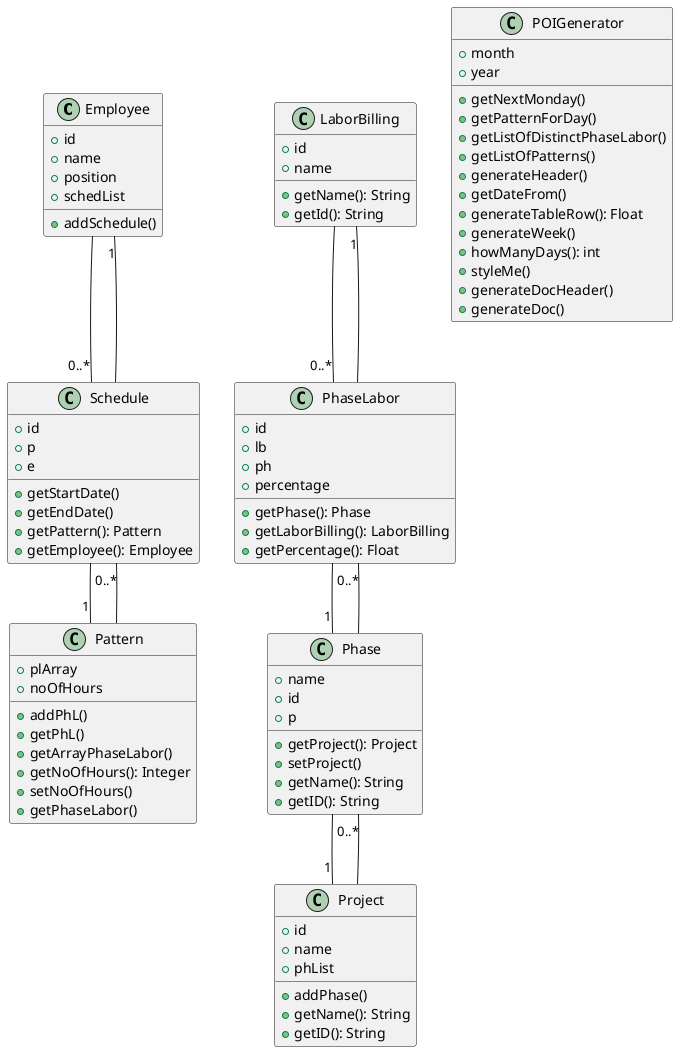 @startuml

class Employee {
    + id
    + name
    + position
    + schedList
    + addSchedule()
}

class LaborBilling {
    + id
    + name
    + getName(): String
    + getId(): String
}

class Pattern {
    + plArray
    + noOfHours
    + addPhL()
    + getPhL()
    + getArrayPhaseLabor()
    + getNoOfHours(): Integer
    + setNoOfHours()
    + getPhaseLabor()
}

class Phase {
    + name
    + id
    + p
    + getProject(): Project
    + setProject()
    + getName(): String
    + getID(): String
}

class PhaseLabor {
    + id
    + lb
    + ph
    + percentage
    + getPhase(): Phase
    + getLaborBilling(): LaborBilling
    + getPercentage(): Float
}

class POIGenerator {
    + month
    + year
    + getNextMonday()
    + getPatternForDay()
    + getListOfDistinctPhaseLabor()
    + getListOfPatterns()
    + generateHeader()
    + getDateFrom()
    + generateTableRow(): Float
    + generateWeek()
    + howManyDays(): int
    + styleMe()
    + generateDocHeader()
    + generateDoc()
}

class Project {
    + id
    + name
    + phList
    + addPhase()
    + getName(): String
    + getID(): String
}

class Schedule {
    + id
    + p
    + e
    + getStartDate()
    + getEndDate()
    + getPattern(): Pattern
    + getEmployee(): Employee
}

Employee -- "0..*" Schedule
Schedule -- "1" Employee
Pattern -- "0..*" Schedule
Schedule -- "1" Pattern
Phase -- "0..*" PhaseLabor
PhaseLabor -- "1" Phase
LaborBilling -- "0..*" PhaseLabor
PhaseLabor -- "1" LaborBilling
Project -- "0..*" Phase
Phase -- "1" Project

@enduml
